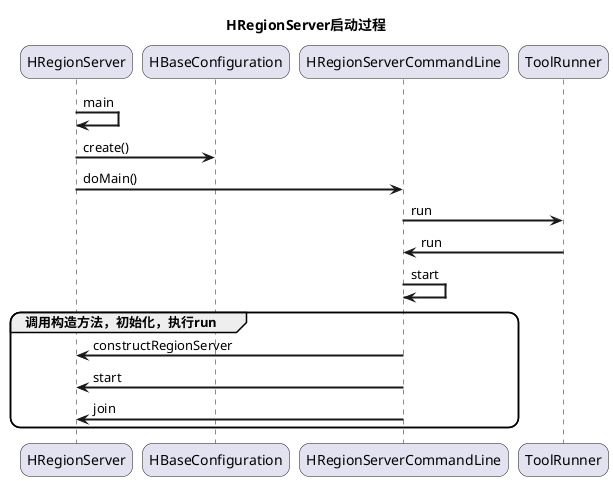 @startuml
title  HRegionServer启动过程

skinparam roundcorner 20
skinparam sequenceArrowThickness 2

HRegionServer -> HRegionServer : main
HRegionServer -> HBaseConfiguration: create()
HRegionServer -> HRegionServerCommandLine: doMain()
HRegionServerCommandLine -> ToolRunner: run
ToolRunner -> HRegionServerCommandLine: run
HRegionServerCommandLine -> HRegionServerCommandLine: start
group 调用构造方法，初始化，执行run
HRegionServerCommandLine -> HRegionServer: constructRegionServer
HRegionServerCommandLine -> HRegionServer: start
HRegionServerCommandLine -> HRegionServer: join
end
@enduml